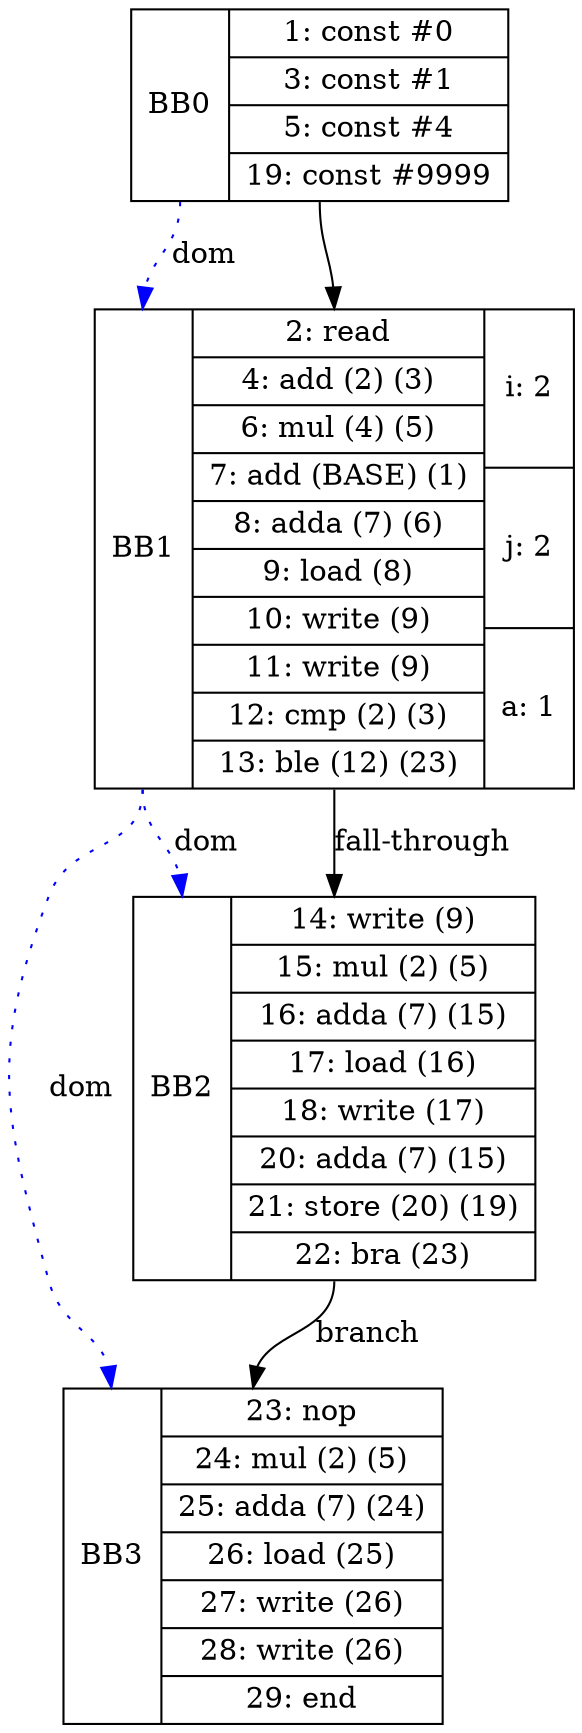 digraph G {
bb0[shape=record, label="<b>BB0|{1: const #0|3: const #1|5: const #4|19: const #9999}"];
bb1[shape=record, label="<b>BB1|{2: read|4: add (2) (3)|6: mul (4) (5)|7: add (BASE) (1)|8: adda (7) (6)|9: load (8)|10: write (9)|11: write (9)|12: cmp (2) (3)|13: ble (12) (23)} | {i: 2|j: 2|a: 1}"];
bb2[shape=record, label="<b>BB2|{14: write (9)|15: mul (2) (5)|16: adda (7) (15)|17: load (16)|18: write (17)|20: adda (7) (15)|21: store (20) (19)|22: bra (23)}"];
bb3[shape=record, label="<b>BB3|{23: nop|24: mul (2) (5)|25: adda (7) (24)|26: load (25)|27: write (26)|28: write (26)|29: end}"];
bb0:s->bb1:n ;
bb1:s->bb2:n [label="fall-through"];
bb2:s->bb3:n [label="branch"];
bb0:b->bb1:b [color=blue, style=dotted, label="dom"];
bb1:b->bb2:b [color=blue, style=dotted, label="dom"];
bb1:b->bb3:b [color=blue, style=dotted, label="dom"];
}
